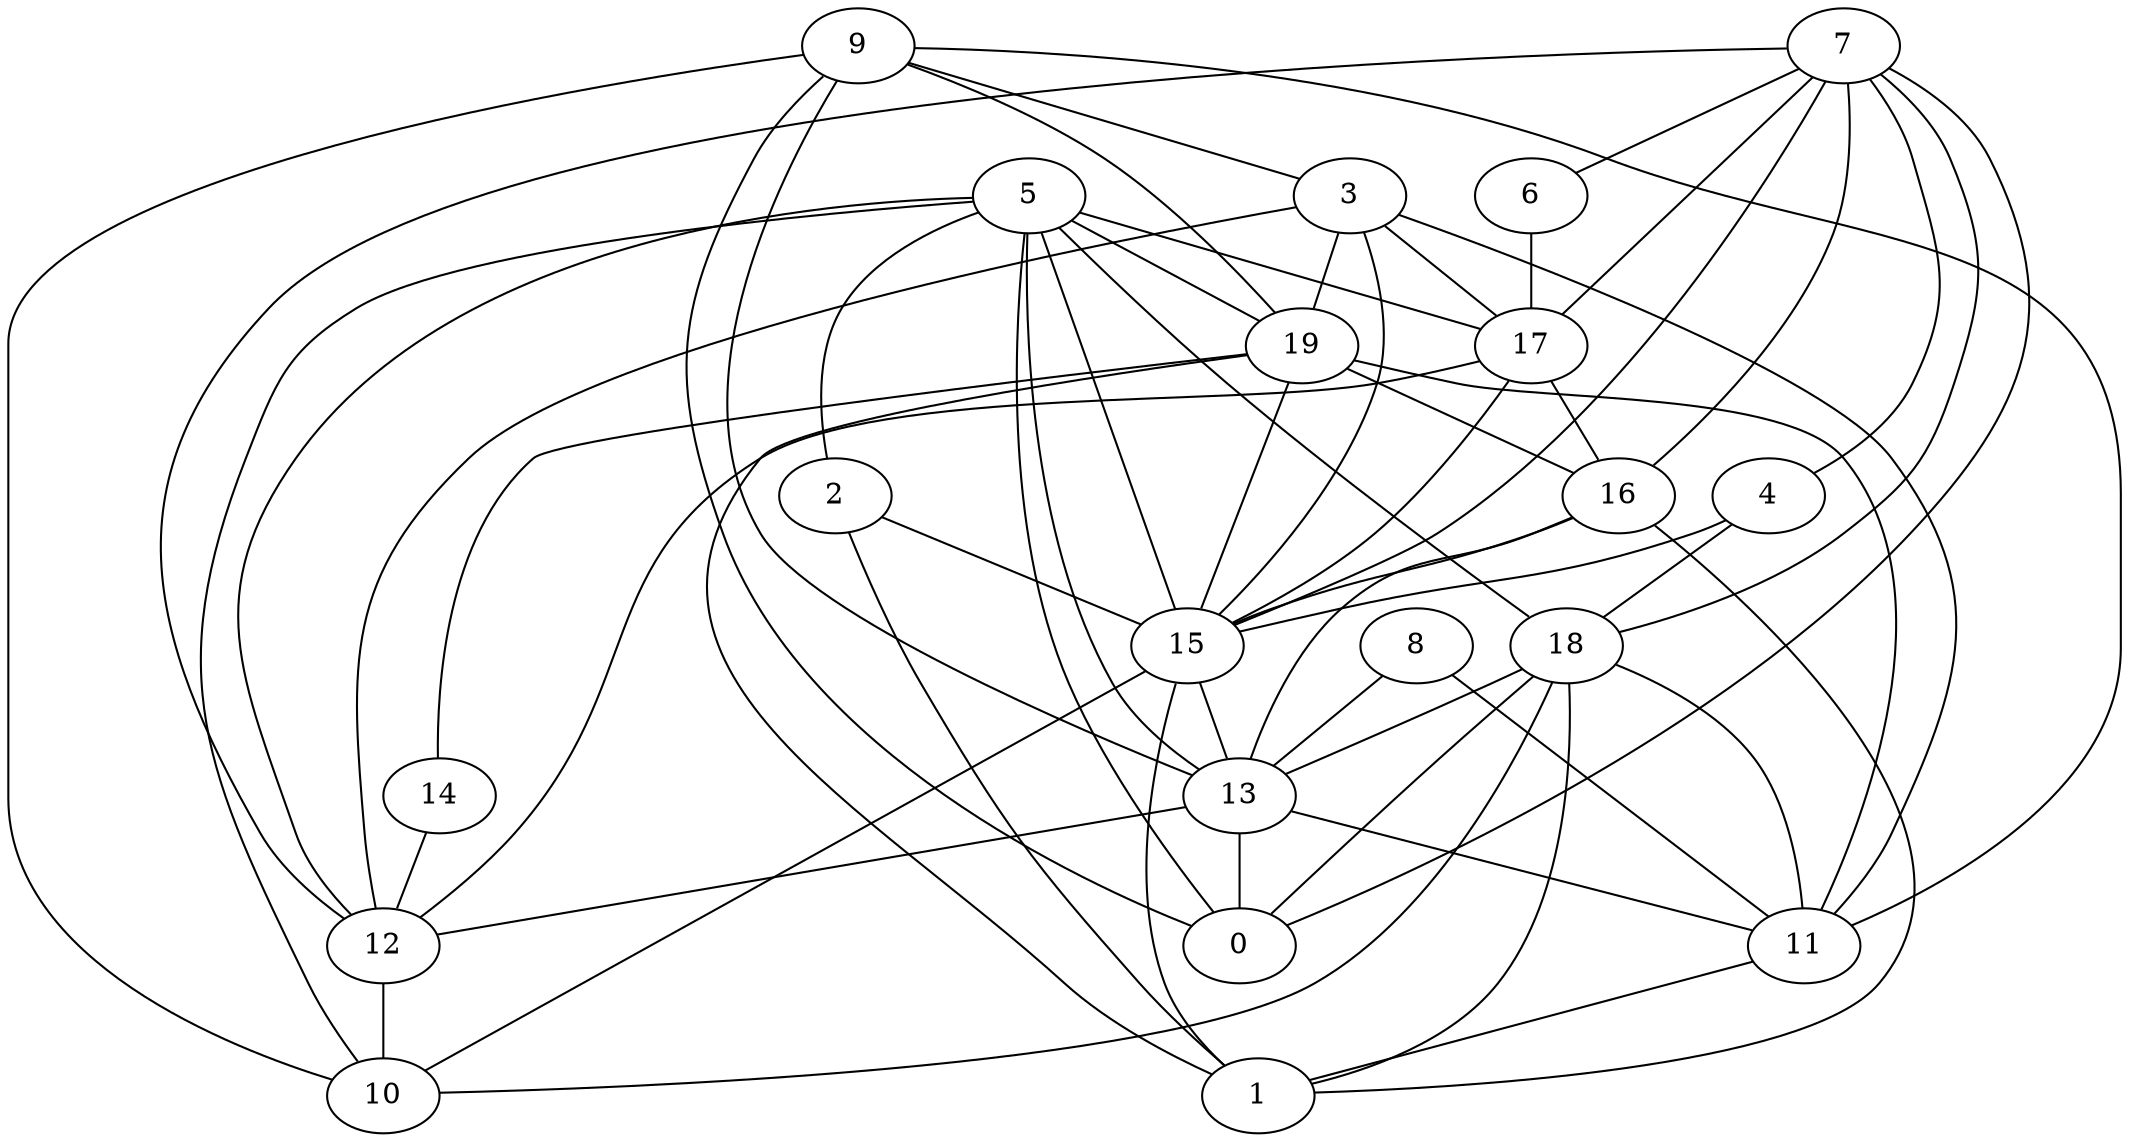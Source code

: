 digraph GG_graph {

subgraph G_graph {
edge [color = black]
"6" -> "17" [dir = none]
"19" -> "14" [dir = none]
"19" -> "1" [dir = none]
"19" -> "15" [dir = none]
"8" -> "11" [dir = none]
"8" -> "13" [dir = none]
"4" -> "15" [dir = none]
"13" -> "0" [dir = none]
"13" -> "11" [dir = none]
"15" -> "10" [dir = none]
"15" -> "13" [dir = none]
"15" -> "1" [dir = none]
"3" -> "11" [dir = none]
"3" -> "19" [dir = none]
"3" -> "15" [dir = none]
"5" -> "2" [dir = none]
"5" -> "12" [dir = none]
"5" -> "13" [dir = none]
"5" -> "18" [dir = none]
"5" -> "15" [dir = none]
"18" -> "10" [dir = none]
"9" -> "11" [dir = none]
"9" -> "13" [dir = none]
"9" -> "10" [dir = none]
"9" -> "0" [dir = none]
"9" -> "3" [dir = none]
"7" -> "17" [dir = none]
"7" -> "4" [dir = none]
"7" -> "16" [dir = none]
"7" -> "6" [dir = none]
"7" -> "12" [dir = none]
"7" -> "15" [dir = none]
"7" -> "18" [dir = none]
"17" -> "15" [dir = none]
"17" -> "12" [dir = none]
"17" -> "16" [dir = none]
"14" -> "12" [dir = none]
"2" -> "15" [dir = none]
"12" -> "10" [dir = none]
"18" -> "0" [dir = none]
"19" -> "16" [dir = none]
"5" -> "17" [dir = none]
"16" -> "1" [dir = none]
"7" -> "0" [dir = none]
"3" -> "12" [dir = none]
"3" -> "17" [dir = none]
"5" -> "19" [dir = none]
"18" -> "13" [dir = none]
"9" -> "19" [dir = none]
"18" -> "1" [dir = none]
"11" -> "1" [dir = none]
"18" -> "11" [dir = none]
"16" -> "15" [dir = none]
"4" -> "18" [dir = none]
"16" -> "13" [dir = none]
"2" -> "1" [dir = none]
"19" -> "11" [dir = none]
"13" -> "12" [dir = none]
"5" -> "0" [dir = none]
"5" -> "10" [dir = none]
}

}
